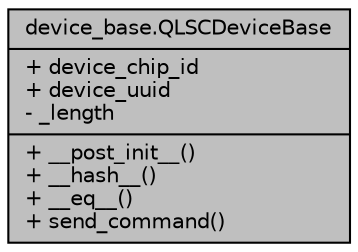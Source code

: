 digraph "device_base.QLSCDeviceBase"
{
 // LATEX_PDF_SIZE
  edge [fontname="Helvetica",fontsize="10",labelfontname="Helvetica",labelfontsize="10"];
  node [fontname="Helvetica",fontsize="10",shape=record];
  Node1 [label="{device_base.QLSCDeviceBase\n|+ device_chip_id\l+ device_uuid\l- _length\l|+ __post_init__()\l+ __hash__()\l+ __eq__()\l+ send_command()\l}",height=0.2,width=0.4,color="black", fillcolor="grey75", style="filled", fontcolor="black",tooltip=" "];
}
